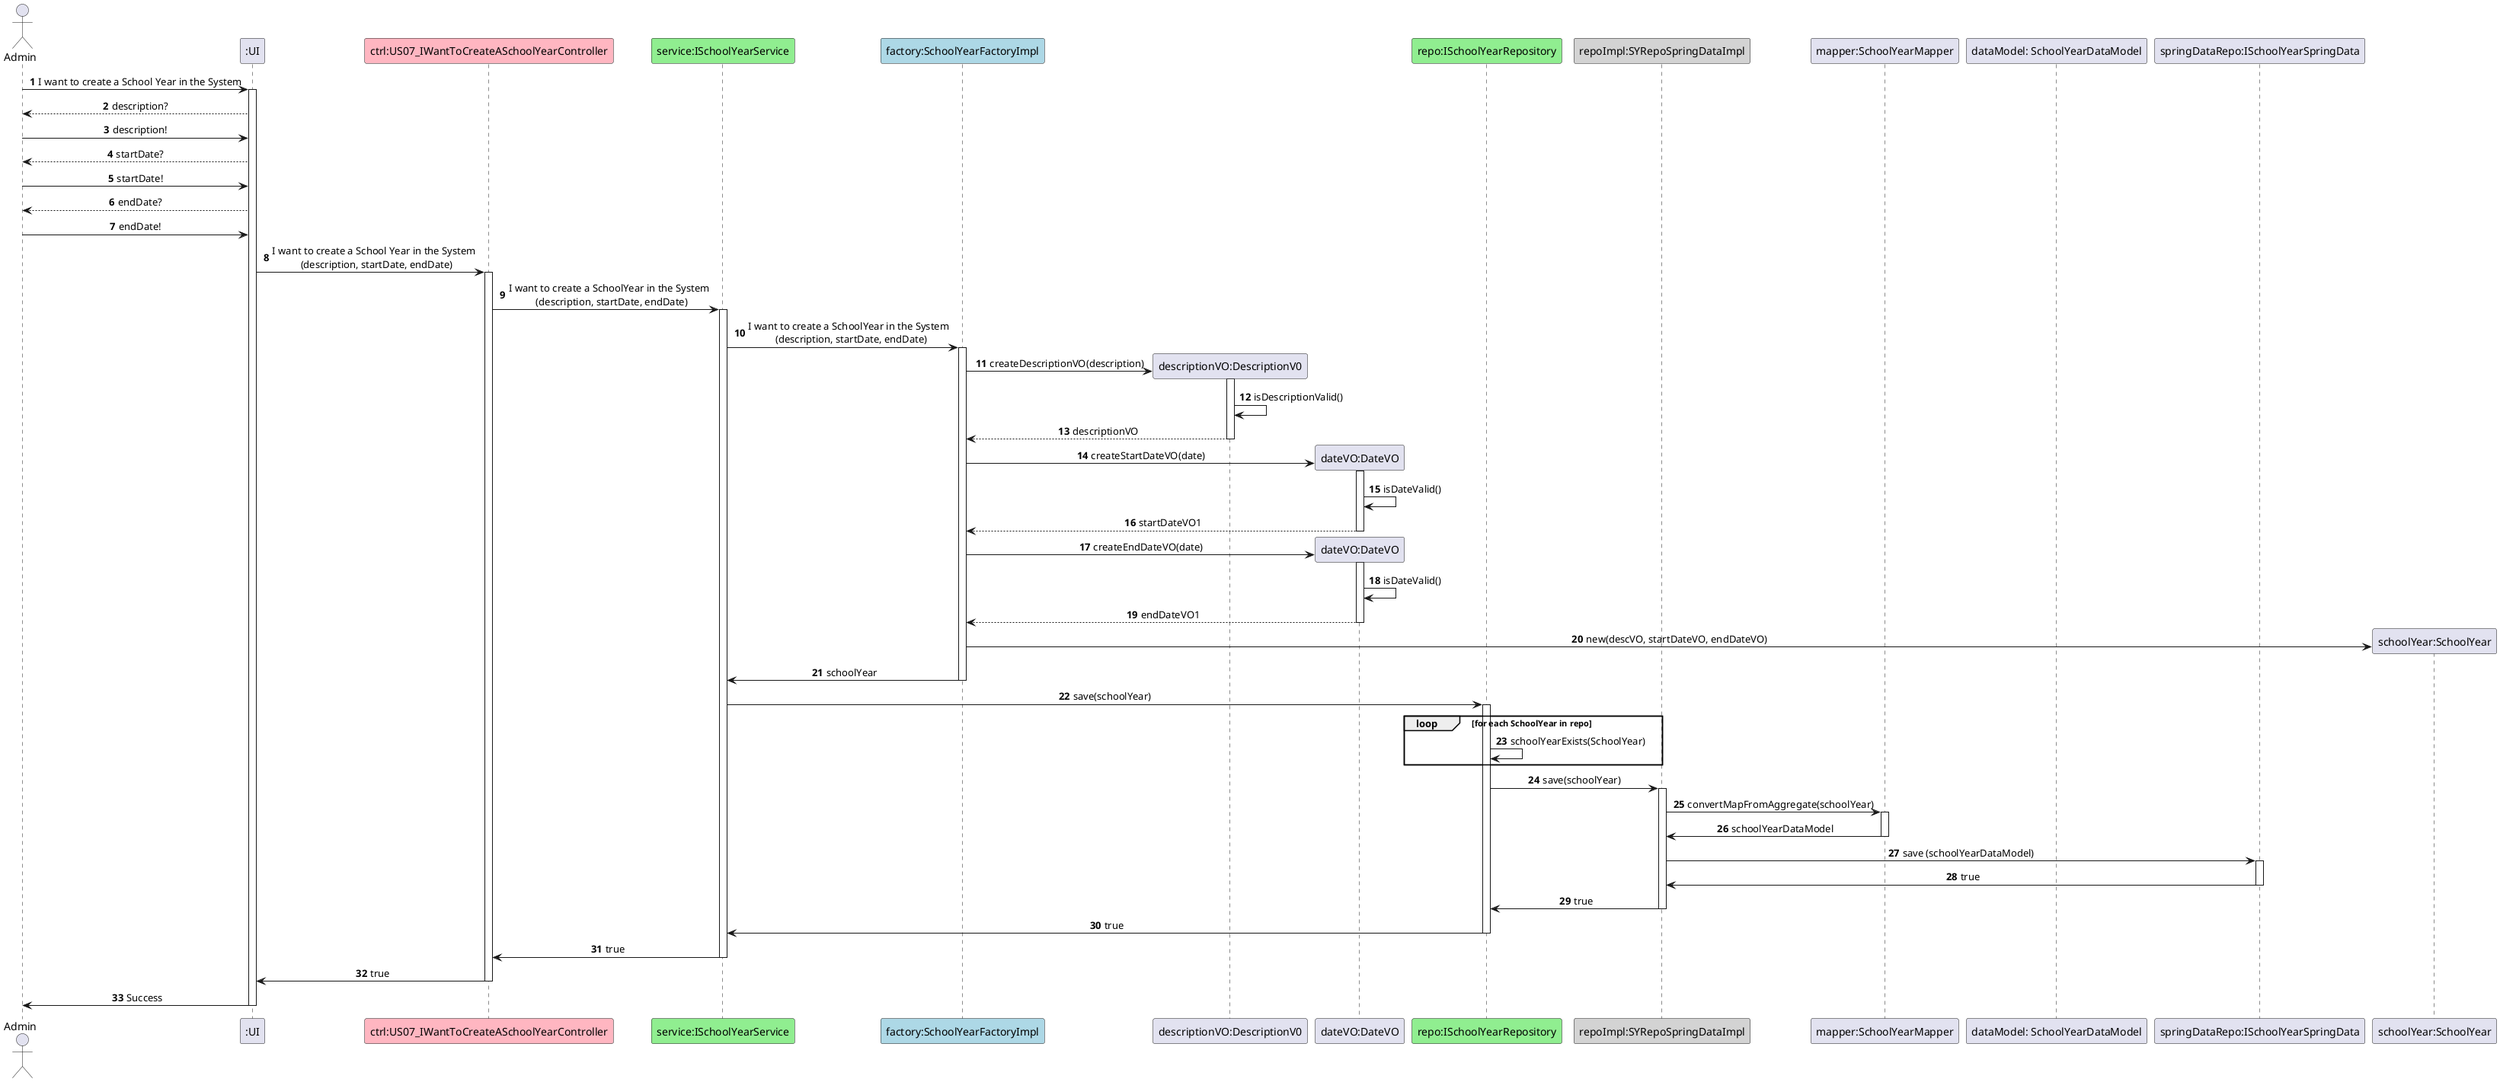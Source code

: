 @startuml

skinparam sequenceMessageAlign center
autonumber

actor Admin
participant ":UI" as UI
participant "ctrl:US07_IWantToCreateASchoolYearController" as ctrl #lightpink
participant "service:ISchoolYearService" as service #lightgreen
participant "factory:SchoolYearFactoryImpl" as factory #lightblue
participant "descriptionVO:DescriptionV0" as descriptionVO
participant "dateVO:DateVO" as dateVO1
participant "repo:ISchoolYearRepository" as repo #lightgreen
participant "repoImpl:SYRepoSpringDataImpl" as repoImpl #lightgrey
participant "mapper:SchoolYearMapper" as mapper
participant "dataModel: SchoolYearDataModel" as dataModel
participant "springDataRepo:ISchoolYearSpringData" as springDataRepo
participant "schoolYear:SchoolYear" as schoolYear


Admin -> UI : I want to create a School Year in the System
activate UI
UI --> Admin : description?
Admin -> UI : description!
UI --> Admin : startDate?
Admin -> UI : startDate!
UI --> Admin : endDate?
Admin -> UI : endDate!

UI -> ctrl : I want to create a School Year in the System \n (description, startDate, endDate)
activate ctrl

ctrl -> service : I want to create a SchoolYear in the System \n (description, startDate, endDate)
activate service

service -> factory : I want to create a SchoolYear in the System \n (description, startDate, endDate)
activate factory


factory -> descriptionVO** : createDescriptionVO(description)
activate descriptionVO
descriptionVO -> descriptionVO : isDescriptionValid()
descriptionVO --> factory : descriptionVO
deactivate descriptionVO

factory -> dateVO1** : createStartDateVO(date)
activate dateVO1
dateVO1 -> dateVO1 : isDateValid()
dateVO1 --> factory : startDateVO1
deactivate dateVO1

factory -> dateVO1** : createEndDateVO(date)
activate dateVO1
dateVO1 -> dateVO1 : isDateValid()
dateVO1 --> factory : endDateVO1
deactivate dateVO1

'esta linha representa a criação do agregado SchoolYear, é opcional mas argumentar para ver se deixa-se ou não
factory -> schoolYear** : new(descVO, startDateVO, endDateVO)

factory -> service: schoolYear

deactivate factory
service -> repo : save(schoolYear)
activate repo

loop for each SchoolYear in repo
    repo -> repo : schoolYearExists(SchoolYear)
end

repo -> repoImpl : save(schoolYear)
activate repoImpl

repoImpl -> mapper : convertMapFromAggregate(schoolYear)
activate mapper
mapper -> repoImpl: schoolYearDataModel
deactivate mapper

repoImpl -> springDataRepo: save (schoolYearDataModel)
activate springDataRepo

springDataRepo -> repoImpl: true
deactivate springDataRepo

repoImpl -> repo: true
deactivate repoImpl

repo -> service: true
deactivate repo

service -> ctrl: true
deactivate service

ctrl -> UI: true
deactivate ctrl

UI-> Admin: Success
deactivate UI

@enduml